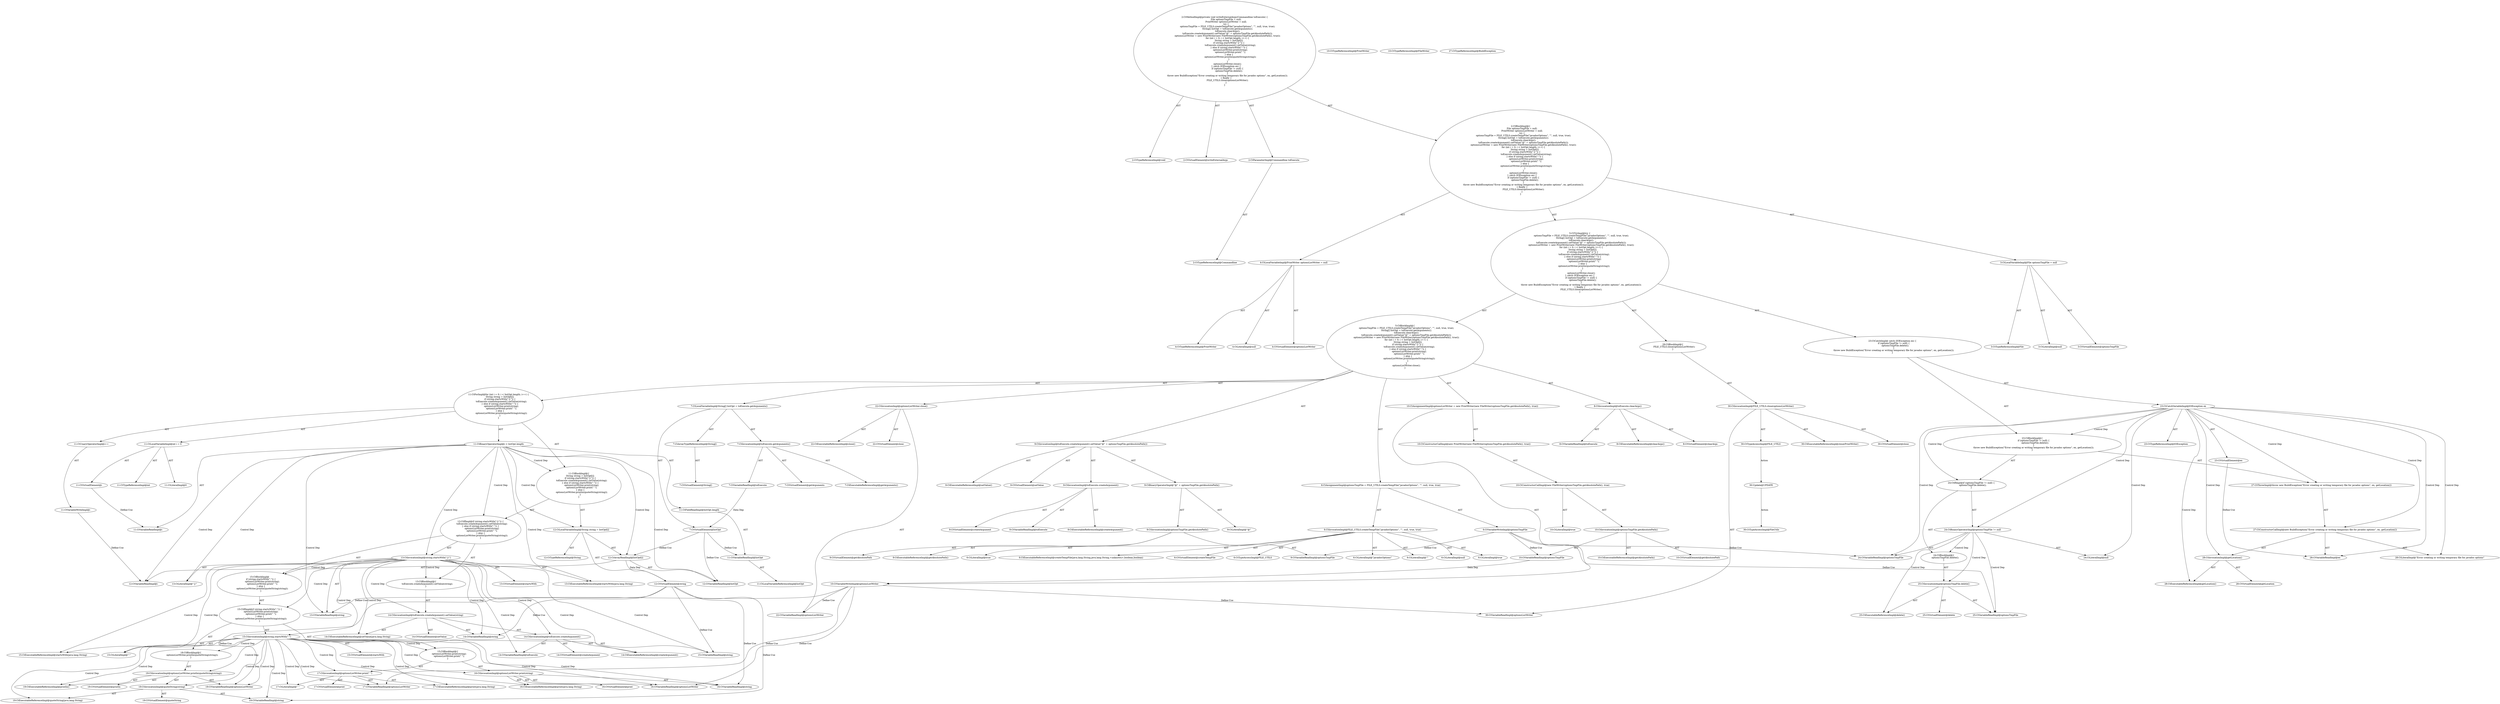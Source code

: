 digraph "writeExternalArgs#?,Commandline" {
0 [label="2:CtTypeReferenceImpl@void" shape=ellipse]
1 [label="2:CtVirtualElement@writeExternalArgs" shape=ellipse]
2 [label="2:CtParameterImpl@Commandline toExecute" shape=ellipse]
3 [label="2:CtTypeReferenceImpl@Commandline" shape=ellipse]
4 [label="3:CtTypeReferenceImpl@File" shape=ellipse]
5 [label="3:CtLiteralImpl@null" shape=ellipse]
6 [label="3:CtVirtualElement@optionsTmpFile" shape=ellipse]
7 [label="3:CtLocalVariableImpl@File optionsTmpFile = null" shape=ellipse]
8 [label="4:CtTypeReferenceImpl@PrintWriter" shape=ellipse]
9 [label="4:CtLiteralImpl@null" shape=ellipse]
10 [label="4:CtVirtualElement@optionsListWriter" shape=ellipse]
11 [label="4:CtLocalVariableImpl@PrintWriter optionsListWriter = null" shape=ellipse]
12 [label="6:CtVariableWriteImpl@optionsTmpFile" shape=ellipse]
13 [label="6:CtExecutableReferenceImpl@createTempFile(java.lang.String,java.lang.String,<unknown>,boolean,boolean)" shape=ellipse]
14 [label="6:CtVirtualElement@createTempFile" shape=ellipse]
15 [label="6:CtTypeAccessImpl@FILE_UTILS" shape=ellipse]
16 [label="6:CtLiteralImpl@\"javadocOptions\"" shape=ellipse]
17 [label="6:CtLiteralImpl@\"\"" shape=ellipse]
18 [label="6:CtLiteralImpl@null" shape=ellipse]
19 [label="6:CtLiteralImpl@true" shape=ellipse]
20 [label="6:CtLiteralImpl@true" shape=ellipse]
21 [label="6:CtInvocationImpl@FILE_UTILS.createTempFile(\"javadocOptions\", \"\", null, true, true)" shape=ellipse]
22 [label="6:CtAssignmentImpl@optionsTmpFile = FILE_UTILS.createTempFile(\"javadocOptions\", \"\", null, true, true)" shape=ellipse]
23 [label="7:CtVirtualElement@String[]" shape=ellipse]
24 [label="7:CtArrayTypeReferenceImpl@String[]" shape=ellipse]
25 [label="7:CtExecutableReferenceImpl@getArguments()" shape=ellipse]
26 [label="7:CtVirtualElement@getArguments" shape=ellipse]
27 [label="7:CtVariableReadImpl@toExecute" shape=ellipse]
28 [label="7:CtInvocationImpl@toExecute.getArguments()" shape=ellipse]
29 [label="7:CtVirtualElement@listOpt" shape=ellipse]
30 [label="7:CtLocalVariableImpl@String[] listOpt = toExecute.getArguments()" shape=ellipse]
31 [label="8:CtExecutableReferenceImpl@clearArgs()" shape=ellipse]
32 [label="8:CtVirtualElement@clearArgs" shape=ellipse]
33 [label="8:CtVariableReadImpl@toExecute" shape=ellipse]
34 [label="8:CtInvocationImpl@toExecute.clearArgs()" shape=ellipse]
35 [label="9:CtExecutableReferenceImpl@setValue()" shape=ellipse]
36 [label="9:CtVirtualElement@setValue" shape=ellipse]
37 [label="9:CtExecutableReferenceImpl@createArgument()" shape=ellipse]
38 [label="9:CtVirtualElement@createArgument" shape=ellipse]
39 [label="9:CtVariableReadImpl@toExecute" shape=ellipse]
40 [label="9:CtInvocationImpl@toExecute.createArgument()" shape=ellipse]
41 [label="9:CtLiteralImpl@\"@\"" shape=ellipse]
42 [label="9:CtExecutableReferenceImpl@getAbsolutePath()" shape=ellipse]
43 [label="9:CtVirtualElement@getAbsolutePath" shape=ellipse]
44 [label="9:CtVariableReadImpl@optionsTmpFile" shape=ellipse]
45 [label="9:CtInvocationImpl@optionsTmpFile.getAbsolutePath()" shape=ellipse]
46 [label="9:CtBinaryOperatorImpl@\"@\" + optionsTmpFile.getAbsolutePath()" shape=ellipse]
47 [label="9:CtInvocationImpl@toExecute.createArgument().setValue(\"@\" + optionsTmpFile.getAbsolutePath())" shape=ellipse]
48 [label="10:CtVariableWriteImpl@optionsListWriter" shape=ellipse]
49 [label="10:CtTypeReferenceImpl@PrintWriter" shape=ellipse]
50 [label="10:CtTypeReferenceImpl@FileWriter" shape=ellipse]
51 [label="10:CtExecutableReferenceImpl@getAbsolutePath()" shape=ellipse]
52 [label="10:CtVirtualElement@getAbsolutePath" shape=ellipse]
53 [label="10:CtVariableReadImpl@optionsTmpFile" shape=ellipse]
54 [label="10:CtInvocationImpl@optionsTmpFile.getAbsolutePath()" shape=ellipse]
55 [label="10:CtLiteralImpl@true" shape=ellipse]
56 [label="10:CtConstructorCallImpl@new FileWriter(optionsTmpFile.getAbsolutePath(), true)" shape=ellipse]
57 [label="10:CtConstructorCallImpl@new PrintWriter(new FileWriter(optionsTmpFile.getAbsolutePath(), true))" shape=ellipse]
58 [label="10:CtAssignmentImpl@optionsListWriter = new PrintWriter(new FileWriter(optionsTmpFile.getAbsolutePath(), true))" shape=ellipse]
59 [label="11:CtTypeReferenceImpl@int" shape=ellipse]
60 [label="11:CtLiteralImpl@0" shape=ellipse]
61 [label="11:CtVirtualElement@i" shape=ellipse]
62 [label="11:CtLocalVariableImpl@int i = 0" shape=ellipse]
63 [label="11:CtVariableReadImpl@i" shape=ellipse]
64 [label="11:CtVariableReadImpl@listOpt" shape=ellipse]
65 [label="11:CtLocalVariableReferenceImpl@listOpt" shape=ellipse]
66 [label="11:CtFieldReadImpl@listOpt.length" shape=ellipse]
67 [label="11:CtBinaryOperatorImpl@i < listOpt.length" shape=ellipse]
68 [label="11:CtVariableWriteImpl@i" shape=ellipse]
69 [label="11:CtUnaryOperatorImpl@i++" shape=ellipse]
70 [label="12:CtTypeReferenceImpl@String" shape=ellipse]
71 [label="12:CtVariableReadImpl@listOpt" shape=ellipse]
72 [label="12:CtVariableReadImpl@i" shape=ellipse]
73 [label="12:CtArrayReadImpl@listOpt[i]" shape=ellipse]
74 [label="12:CtVirtualElement@string" shape=ellipse]
75 [label="12:CtLocalVariableImpl@String string = listOpt[i]" shape=ellipse]
76 [label="13:CtExecutableReferenceImpl@startsWith(java.lang.String)" shape=ellipse]
77 [label="13:CtVirtualElement@startsWith" shape=ellipse]
78 [label="13:CtVariableReadImpl@string" shape=ellipse]
79 [label="13:CtLiteralImpl@\"-J-\"" shape=ellipse]
80 [label="13:CtInvocationImpl@string.startsWith(\"-J-\")" shape=ellipse]
81 [label="14:CtExecutableReferenceImpl@setValue(java.lang.String)" shape=ellipse]
82 [label="14:CtVirtualElement@setValue" shape=ellipse]
83 [label="14:CtExecutableReferenceImpl@createArgument()" shape=ellipse]
84 [label="14:CtVirtualElement@createArgument" shape=ellipse]
85 [label="14:CtVariableReadImpl@toExecute" shape=ellipse]
86 [label="14:CtInvocationImpl@toExecute.createArgument()" shape=ellipse]
87 [label="14:CtVariableReadImpl@string" shape=ellipse]
88 [label="14:CtInvocationImpl@toExecute.createArgument().setValue(string)" shape=ellipse]
89 [label="13:CtBlockImpl@\{
    toExecute.createArgument().setValue(string);
\}" shape=ellipse]
90 [label="15:CtExecutableReferenceImpl@startsWith(java.lang.String)" shape=ellipse]
91 [label="15:CtVirtualElement@startsWith" shape=ellipse]
92 [label="15:CtVariableReadImpl@string" shape=ellipse]
93 [label="15:CtLiteralImpl@\"-\"" shape=ellipse]
94 [label="15:CtInvocationImpl@string.startsWith(\"-\")" shape=ellipse]
95 [label="16:CtExecutableReferenceImpl@print(java.lang.String)" shape=ellipse]
96 [label="16:CtVirtualElement@print" shape=ellipse]
97 [label="16:CtVariableReadImpl@optionsListWriter" shape=ellipse]
98 [label="16:CtVariableReadImpl@string" shape=ellipse]
99 [label="16:CtInvocationImpl@optionsListWriter.print(string)" shape=ellipse]
100 [label="17:CtExecutableReferenceImpl@print(java.lang.String)" shape=ellipse]
101 [label="17:CtVirtualElement@print" shape=ellipse]
102 [label="17:CtVariableReadImpl@optionsListWriter" shape=ellipse]
103 [label="17:CtLiteralImpl@\" \"" shape=ellipse]
104 [label="17:CtInvocationImpl@optionsListWriter.print(\" \")" shape=ellipse]
105 [label="15:CtBlockImpl@\{
    optionsListWriter.print(string);
    optionsListWriter.print(\" \");
\}" shape=ellipse]
106 [label="19:CtExecutableReferenceImpl@println()" shape=ellipse]
107 [label="19:CtVirtualElement@println" shape=ellipse]
108 [label="19:CtVariableReadImpl@optionsListWriter" shape=ellipse]
109 [label="19:CtExecutableReferenceImpl@quoteString(java.lang.String)" shape=ellipse]
110 [label="19:CtVirtualElement@quoteString" shape=ellipse]
111 [label="19:CtVariableReadImpl@string" shape=ellipse]
112 [label="19:CtInvocationImpl@quoteString(string)" shape=ellipse]
113 [label="19:CtInvocationImpl@optionsListWriter.println(quoteString(string))" shape=ellipse]
114 [label="18:CtBlockImpl@\{
    optionsListWriter.println(quoteString(string));
\}" shape=ellipse]
115 [label="15:CtIfImpl@if (string.startsWith(\"-\")) \{
    optionsListWriter.print(string);
    optionsListWriter.print(\" \");
\} else \{
    optionsListWriter.println(quoteString(string));
\}" shape=ellipse]
116 [label="15:CtBlockImpl@
    if (string.startsWith(\"-\")) \{
        optionsListWriter.print(string);
        optionsListWriter.print(\" \");
    \} else \{
        optionsListWriter.println(quoteString(string));
    \}
" shape=ellipse]
117 [label="13:CtIfImpl@if (string.startsWith(\"-J-\")) \{
    toExecute.createArgument().setValue(string);
\} else if (string.startsWith(\"-\")) \{
    optionsListWriter.print(string);
    optionsListWriter.print(\" \");
\} else \{
    optionsListWriter.println(quoteString(string));
\}" shape=ellipse]
118 [label="11:CtBlockImpl@\{
    String string = listOpt[i];
    if (string.startsWith(\"-J-\")) \{
        toExecute.createArgument().setValue(string);
    \} else if (string.startsWith(\"-\")) \{
        optionsListWriter.print(string);
        optionsListWriter.print(\" \");
    \} else \{
        optionsListWriter.println(quoteString(string));
    \}
\}" shape=ellipse]
119 [label="11:CtForImpl@for (int i = 0; i < listOpt.length; i++) \{
    String string = listOpt[i];
    if (string.startsWith(\"-J-\")) \{
        toExecute.createArgument().setValue(string);
    \} else if (string.startsWith(\"-\")) \{
        optionsListWriter.print(string);
        optionsListWriter.print(\" \");
    \} else \{
        optionsListWriter.println(quoteString(string));
    \}
\}" shape=ellipse]
120 [label="22:CtExecutableReferenceImpl@close()" shape=ellipse]
121 [label="22:CtVirtualElement@close" shape=ellipse]
122 [label="22:CtVariableReadImpl@optionsListWriter" shape=ellipse]
123 [label="22:CtInvocationImpl@optionsListWriter.close()" shape=ellipse]
124 [label="5:CtBlockImpl@\{
    optionsTmpFile = FILE_UTILS.createTempFile(\"javadocOptions\", \"\", null, true, true);
    String[] listOpt = toExecute.getArguments();
    toExecute.clearArgs();
    toExecute.createArgument().setValue(\"@\" + optionsTmpFile.getAbsolutePath());
    optionsListWriter = new PrintWriter(new FileWriter(optionsTmpFile.getAbsolutePath(), true));
    for (int i = 0; i < listOpt.length; i++) \{
        String string = listOpt[i];
        if (string.startsWith(\"-J-\")) \{
            toExecute.createArgument().setValue(string);
        \} else if (string.startsWith(\"-\")) \{
            optionsListWriter.print(string);
            optionsListWriter.print(\" \");
        \} else \{
            optionsListWriter.println(quoteString(string));
        \}
    \}
    optionsListWriter.close();
\}" shape=ellipse]
125 [label="23:CtVirtualElement@ex" shape=ellipse]
126 [label="23:CtTypeReferenceImpl@IOException" shape=ellipse]
127 [label="23:CtCatchVariableImpl@IOException ex" shape=ellipse]
128 [label="24:CtVariableReadImpl@optionsTmpFile" shape=ellipse]
129 [label="24:CtLiteralImpl@null" shape=ellipse]
130 [label="24:CtBinaryOperatorImpl@optionsTmpFile != null" shape=ellipse]
131 [label="25:CtExecutableReferenceImpl@delete()" shape=ellipse]
132 [label="25:CtVirtualElement@delete" shape=ellipse]
133 [label="25:CtVariableReadImpl@optionsTmpFile" shape=ellipse]
134 [label="25:CtInvocationImpl@optionsTmpFile.delete()" shape=ellipse]
135 [label="24:CtBlockImpl@\{
    optionsTmpFile.delete();
\}" shape=ellipse]
136 [label="24:CtIfImpl@if (optionsTmpFile != null) \{
    optionsTmpFile.delete();
\}" shape=ellipse]
137 [label="27:CtTypeReferenceImpl@BuildException" shape=ellipse]
138 [label="28:CtLiteralImpl@\"Error creating or writing temporary file for javadoc options\"" shape=ellipse]
139 [label="28:CtVariableReadImpl@ex" shape=ellipse]
140 [label="28:CtExecutableReferenceImpl@getLocation()" shape=ellipse]
141 [label="28:CtVirtualElement@getLocation" shape=ellipse]
142 [label="28:CtInvocationImpl@getLocation()" shape=ellipse]
143 [label="27:CtConstructorCallImpl@new BuildException(\"Error creating or writing temporary file for javadoc options\", ex, getLocation())" shape=ellipse]
144 [label="27:CtThrowImpl@throw new BuildException(\"Error creating or writing temporary file for javadoc options\", ex, getLocation())" shape=ellipse]
145 [label="23:CtBlockImpl@\{
    if (optionsTmpFile != null) \{
        optionsTmpFile.delete();
    \}
    throw new BuildException(\"Error creating or writing temporary file for javadoc options\", ex, getLocation());
\}" shape=ellipse]
146 [label="23:CtCatchImpl@ catch (IOException ex) \{
    if (optionsTmpFile != null) \{
        optionsTmpFile.delete();
    \}
    throw new BuildException(\"Error creating or writing temporary file for javadoc options\", ex, getLocation());
\}" shape=ellipse]
147 [label="30:CtExecutableReferenceImpl@close(PrintWriter)" shape=ellipse]
148 [label="30:CtVirtualElement@close" shape=ellipse]
149 [label="30:CtTypeAccessImpl@FILE_UTILS" shape=ellipse]
150 [label="30:CtVariableReadImpl@optionsListWriter" shape=ellipse]
151 [label="30:CtInvocationImpl@FILE_UTILS.close(optionsListWriter)" shape=ellipse]
152 [label="29:CtBlockImpl@\{
    FILE_UTILS.close(optionsListWriter);
\}" shape=ellipse]
153 [label="5:CtTryImpl@try \{
    optionsTmpFile = FILE_UTILS.createTempFile(\"javadocOptions\", \"\", null, true, true);
    String[] listOpt = toExecute.getArguments();
    toExecute.clearArgs();
    toExecute.createArgument().setValue(\"@\" + optionsTmpFile.getAbsolutePath());
    optionsListWriter = new PrintWriter(new FileWriter(optionsTmpFile.getAbsolutePath(), true));
    for (int i = 0; i < listOpt.length; i++) \{
        String string = listOpt[i];
        if (string.startsWith(\"-J-\")) \{
            toExecute.createArgument().setValue(string);
        \} else if (string.startsWith(\"-\")) \{
            optionsListWriter.print(string);
            optionsListWriter.print(\" \");
        \} else \{
            optionsListWriter.println(quoteString(string));
        \}
    \}
    optionsListWriter.close();
\} catch (IOException ex) \{
    if (optionsTmpFile != null) \{
        optionsTmpFile.delete();
    \}
    throw new BuildException(\"Error creating or writing temporary file for javadoc options\", ex, getLocation());
\} finally \{
    FILE_UTILS.close(optionsListWriter);
\}" shape=ellipse]
154 [label="2:CtBlockImpl@\{
    File optionsTmpFile = null;
    PrintWriter optionsListWriter = null;
    try \{
        optionsTmpFile = FILE_UTILS.createTempFile(\"javadocOptions\", \"\", null, true, true);
        String[] listOpt = toExecute.getArguments();
        toExecute.clearArgs();
        toExecute.createArgument().setValue(\"@\" + optionsTmpFile.getAbsolutePath());
        optionsListWriter = new PrintWriter(new FileWriter(optionsTmpFile.getAbsolutePath(), true));
        for (int i = 0; i < listOpt.length; i++) \{
            String string = listOpt[i];
            if (string.startsWith(\"-J-\")) \{
                toExecute.createArgument().setValue(string);
            \} else if (string.startsWith(\"-\")) \{
                optionsListWriter.print(string);
                optionsListWriter.print(\" \");
            \} else \{
                optionsListWriter.println(quoteString(string));
            \}
        \}
        optionsListWriter.close();
    \} catch (IOException ex) \{
        if (optionsTmpFile != null) \{
            optionsTmpFile.delete();
        \}
        throw new BuildException(\"Error creating or writing temporary file for javadoc options\", ex, getLocation());
    \} finally \{
        FILE_UTILS.close(optionsListWriter);
    \}
\}" shape=ellipse]
155 [label="2:CtMethodImpl@private void writeExternalArgs(Commandline toExecute) \{
    File optionsTmpFile = null;
    PrintWriter optionsListWriter = null;
    try \{
        optionsTmpFile = FILE_UTILS.createTempFile(\"javadocOptions\", \"\", null, true, true);
        String[] listOpt = toExecute.getArguments();
        toExecute.clearArgs();
        toExecute.createArgument().setValue(\"@\" + optionsTmpFile.getAbsolutePath());
        optionsListWriter = new PrintWriter(new FileWriter(optionsTmpFile.getAbsolutePath(), true));
        for (int i = 0; i < listOpt.length; i++) \{
            String string = listOpt[i];
            if (string.startsWith(\"-J-\")) \{
                toExecute.createArgument().setValue(string);
            \} else if (string.startsWith(\"-\")) \{
                optionsListWriter.print(string);
                optionsListWriter.print(\" \");
            \} else \{
                optionsListWriter.println(quoteString(string));
            \}
        \}
        optionsListWriter.close();
    \} catch (IOException ex) \{
        if (optionsTmpFile != null) \{
            optionsTmpFile.delete();
        \}
        throw new BuildException(\"Error creating or writing temporary file for javadoc options\", ex, getLocation());
    \} finally \{
        FILE_UTILS.close(optionsListWriter);
    \}
\}" shape=ellipse]
156 [label="30:Update@UPDATE" shape=ellipse]
157 [label="30:CtTypeAccessImpl@FileUtils" shape=ellipse]
2 -> 3 [label="AST"];
7 -> 6 [label="AST"];
7 -> 4 [label="AST"];
7 -> 5 [label="AST"];
11 -> 10 [label="AST"];
11 -> 8 [label="AST"];
11 -> 9 [label="AST"];
12 -> 44 [label="Define-Use"];
12 -> 53 [label="Define-Use"];
12 -> 128 [label="Define-Use"];
12 -> 133 [label="Define-Use"];
21 -> 14 [label="AST"];
21 -> 15 [label="AST"];
21 -> 13 [label="AST"];
21 -> 16 [label="AST"];
21 -> 17 [label="AST"];
21 -> 18 [label="AST"];
21 -> 19 [label="AST"];
21 -> 20 [label="AST"];
22 -> 12 [label="AST"];
22 -> 21 [label="AST"];
24 -> 23 [label="AST"];
27 -> 29 [label="Data Dep"];
28 -> 26 [label="AST"];
28 -> 27 [label="AST"];
28 -> 25 [label="AST"];
29 -> 64 [label="Define-Use"];
29 -> 71 [label="Define-Use"];
29 -> 73 [label="Define-Use"];
30 -> 29 [label="AST"];
30 -> 24 [label="AST"];
30 -> 28 [label="AST"];
34 -> 32 [label="AST"];
34 -> 33 [label="AST"];
34 -> 31 [label="AST"];
40 -> 38 [label="AST"];
40 -> 39 [label="AST"];
40 -> 37 [label="AST"];
45 -> 43 [label="AST"];
45 -> 44 [label="AST"];
45 -> 42 [label="AST"];
46 -> 41 [label="AST"];
46 -> 45 [label="AST"];
47 -> 36 [label="AST"];
47 -> 40 [label="AST"];
47 -> 35 [label="AST"];
47 -> 46 [label="AST"];
48 -> 97 [label="Define-Use"];
48 -> 102 [label="Define-Use"];
48 -> 108 [label="Define-Use"];
48 -> 122 [label="Define-Use"];
48 -> 150 [label="Define-Use"];
53 -> 48 [label="Data Dep"];
54 -> 52 [label="AST"];
54 -> 53 [label="AST"];
54 -> 51 [label="AST"];
56 -> 54 [label="AST"];
56 -> 55 [label="AST"];
57 -> 56 [label="AST"];
58 -> 48 [label="AST"];
58 -> 57 [label="AST"];
61 -> 63 [label="Define-Use"];
62 -> 61 [label="AST"];
62 -> 59 [label="AST"];
62 -> 60 [label="AST"];
64 -> 65 [label="AST"];
66 -> 64 [label="AST"];
67 -> 63 [label="AST"];
67 -> 66 [label="AST"];
67 -> 118 [label="Control Dep"];
67 -> 75 [label="Control Dep"];
67 -> 73 [label="Control Dep"];
67 -> 71 [label="Control Dep"];
67 -> 72 [label="Control Dep"];
67 -> 117 [label="Control Dep"];
67 -> 80 [label="Control Dep"];
67 -> 76 [label="Control Dep"];
67 -> 78 [label="Control Dep"];
67 -> 79 [label="Control Dep"];
68 -> 72 [label="Define-Use"];
69 -> 68 [label="AST"];
73 -> 71 [label="AST"];
73 -> 72 [label="AST"];
73 -> 74 [label="Data Dep"];
74 -> 78 [label="Define-Use"];
74 -> 87 [label="Define-Use"];
74 -> 92 [label="Define-Use"];
74 -> 98 [label="Define-Use"];
74 -> 111 [label="Define-Use"];
75 -> 74 [label="AST"];
75 -> 70 [label="AST"];
75 -> 73 [label="AST"];
80 -> 77 [label="AST"];
80 -> 78 [label="AST"];
80 -> 76 [label="AST"];
80 -> 79 [label="AST"];
80 -> 89 [label="Control Dep"];
80 -> 88 [label="Control Dep"];
80 -> 81 [label="Control Dep"];
80 -> 86 [label="Control Dep"];
80 -> 83 [label="Control Dep"];
80 -> 85 [label="Control Dep"];
80 -> 87 [label="Control Dep"];
80 -> 116 [label="Control Dep"];
80 -> 115 [label="Control Dep"];
80 -> 94 [label="Control Dep"];
80 -> 90 [label="Control Dep"];
80 -> 92 [label="Control Dep"];
80 -> 93 [label="Control Dep"];
86 -> 84 [label="AST"];
86 -> 85 [label="AST"];
86 -> 83 [label="AST"];
88 -> 82 [label="AST"];
88 -> 86 [label="AST"];
88 -> 81 [label="AST"];
88 -> 87 [label="AST"];
89 -> 88 [label="AST"];
94 -> 91 [label="AST"];
94 -> 92 [label="AST"];
94 -> 90 [label="AST"];
94 -> 93 [label="AST"];
94 -> 105 [label="Control Dep"];
94 -> 99 [label="Control Dep"];
94 -> 95 [label="Control Dep"];
94 -> 97 [label="Control Dep"];
94 -> 98 [label="Control Dep"];
94 -> 104 [label="Control Dep"];
94 -> 100 [label="Control Dep"];
94 -> 102 [label="Control Dep"];
94 -> 103 [label="Control Dep"];
94 -> 114 [label="Control Dep"];
94 -> 113 [label="Control Dep"];
94 -> 106 [label="Control Dep"];
94 -> 108 [label="Control Dep"];
94 -> 112 [label="Control Dep"];
94 -> 109 [label="Control Dep"];
94 -> 111 [label="Control Dep"];
99 -> 96 [label="AST"];
99 -> 97 [label="AST"];
99 -> 95 [label="AST"];
99 -> 98 [label="AST"];
104 -> 101 [label="AST"];
104 -> 102 [label="AST"];
104 -> 100 [label="AST"];
104 -> 103 [label="AST"];
105 -> 99 [label="AST"];
105 -> 104 [label="AST"];
112 -> 110 [label="AST"];
112 -> 109 [label="AST"];
112 -> 111 [label="AST"];
113 -> 107 [label="AST"];
113 -> 108 [label="AST"];
113 -> 106 [label="AST"];
113 -> 112 [label="AST"];
114 -> 113 [label="AST"];
115 -> 94 [label="AST"];
115 -> 105 [label="AST"];
115 -> 114 [label="AST"];
116 -> 115 [label="AST"];
117 -> 80 [label="AST"];
117 -> 89 [label="AST"];
117 -> 116 [label="AST"];
118 -> 75 [label="AST"];
118 -> 117 [label="AST"];
119 -> 62 [label="AST"];
119 -> 67 [label="AST"];
119 -> 69 [label="AST"];
119 -> 118 [label="AST"];
123 -> 121 [label="AST"];
123 -> 122 [label="AST"];
123 -> 120 [label="AST"];
124 -> 22 [label="AST"];
124 -> 30 [label="AST"];
124 -> 34 [label="AST"];
124 -> 47 [label="AST"];
124 -> 58 [label="AST"];
124 -> 119 [label="AST"];
124 -> 123 [label="AST"];
125 -> 139 [label="Define-Use"];
127 -> 125 [label="AST"];
127 -> 126 [label="AST"];
127 -> 145 [label="Control Dep"];
127 -> 136 [label="Control Dep"];
127 -> 130 [label="Control Dep"];
127 -> 128 [label="Control Dep"];
127 -> 129 [label="Control Dep"];
127 -> 144 [label="Control Dep"];
127 -> 143 [label="Control Dep"];
127 -> 138 [label="Control Dep"];
127 -> 139 [label="Control Dep"];
127 -> 142 [label="Control Dep"];
127 -> 140 [label="Control Dep"];
130 -> 128 [label="AST"];
130 -> 129 [label="AST"];
130 -> 135 [label="Control Dep"];
130 -> 134 [label="Control Dep"];
130 -> 131 [label="Control Dep"];
130 -> 133 [label="Control Dep"];
134 -> 132 [label="AST"];
134 -> 133 [label="AST"];
134 -> 131 [label="AST"];
135 -> 134 [label="AST"];
136 -> 130 [label="AST"];
136 -> 135 [label="AST"];
142 -> 141 [label="AST"];
142 -> 140 [label="AST"];
143 -> 138 [label="AST"];
143 -> 139 [label="AST"];
143 -> 142 [label="AST"];
144 -> 143 [label="AST"];
145 -> 136 [label="AST"];
145 -> 144 [label="AST"];
146 -> 127 [label="AST"];
146 -> 145 [label="AST"];
149 -> 156 [label="Action"];
151 -> 148 [label="AST"];
151 -> 149 [label="AST"];
151 -> 147 [label="AST"];
151 -> 150 [label="AST"];
152 -> 151 [label="AST"];
153 -> 124 [label="AST"];
153 -> 146 [label="AST"];
153 -> 152 [label="AST"];
154 -> 7 [label="AST"];
154 -> 11 [label="AST"];
154 -> 153 [label="AST"];
155 -> 1 [label="AST"];
155 -> 0 [label="AST"];
155 -> 2 [label="AST"];
155 -> 154 [label="AST"];
156 -> 157 [label="Action"];
}